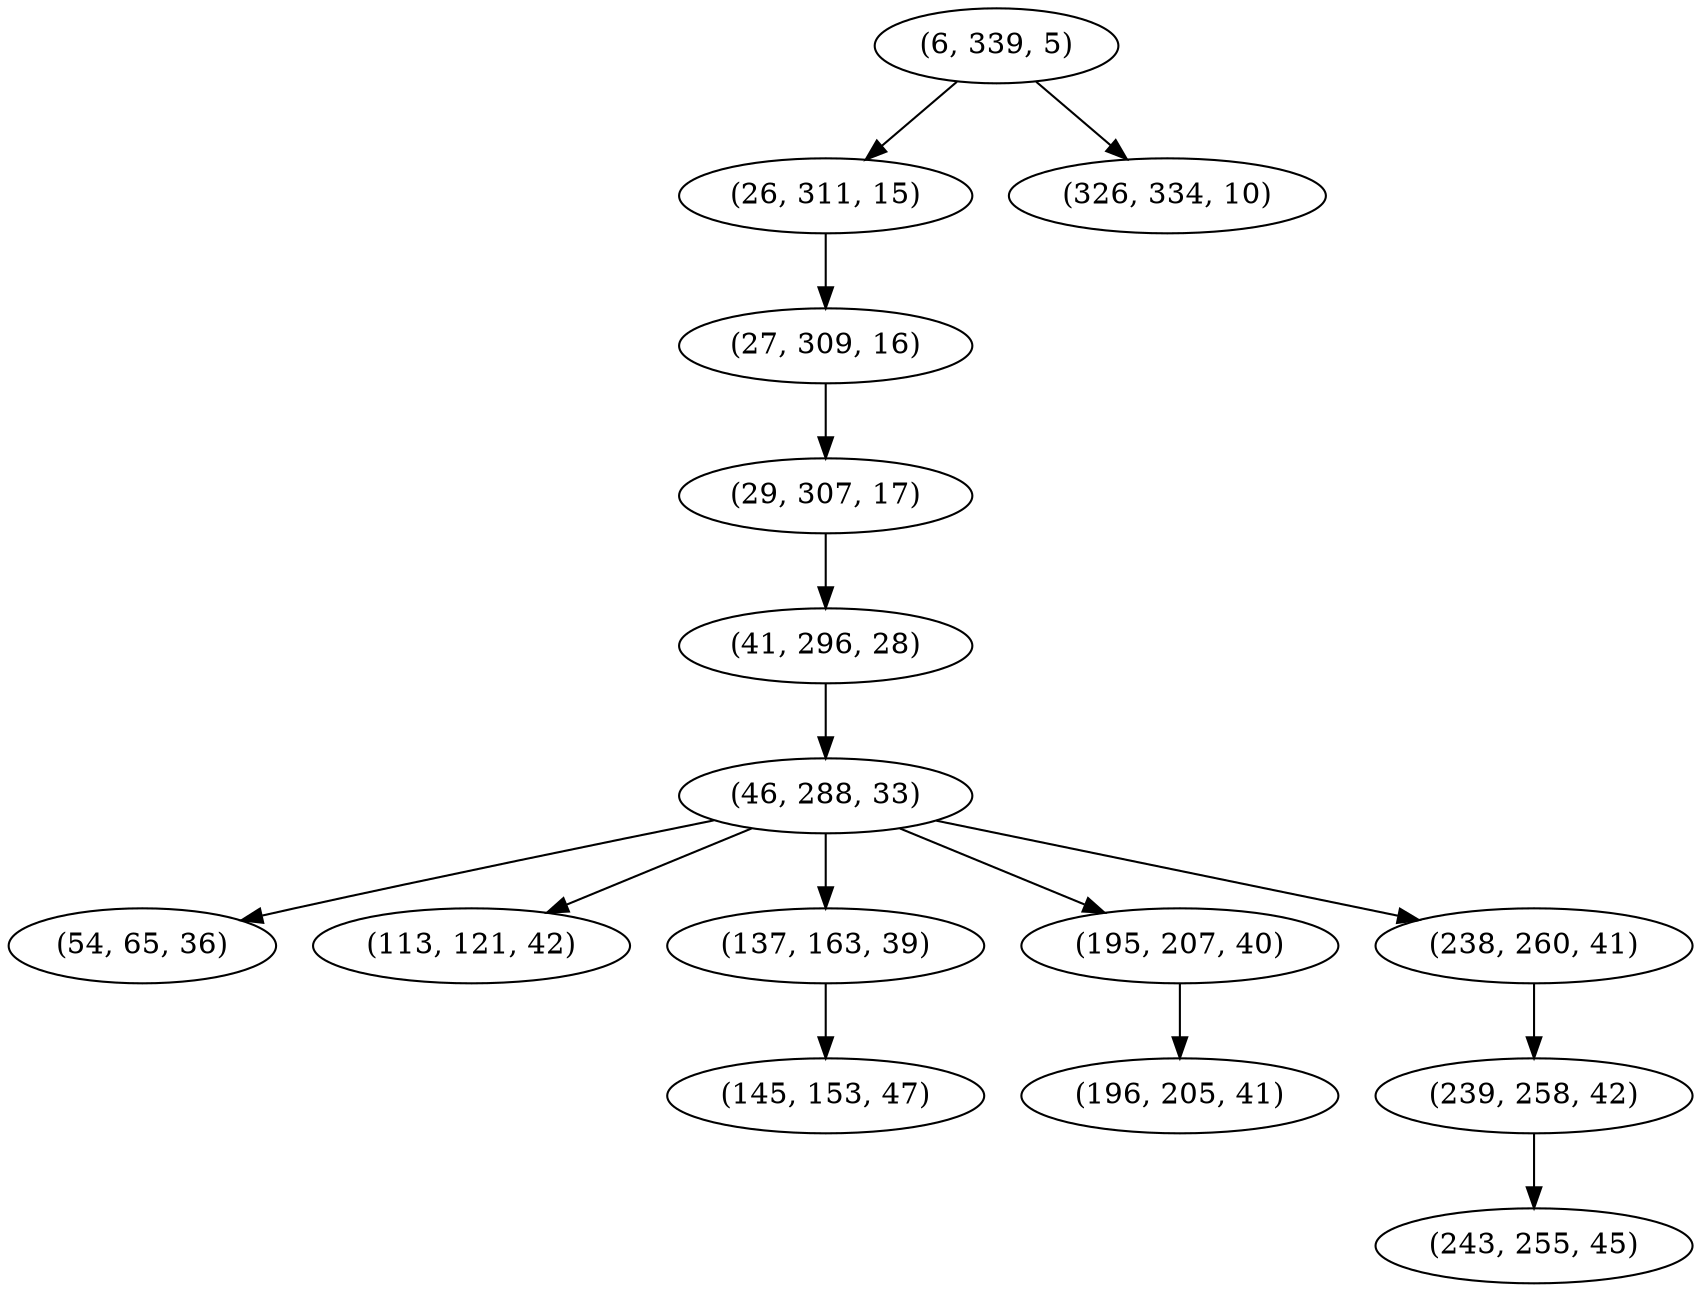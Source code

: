 digraph tree {
    "(6, 339, 5)";
    "(26, 311, 15)";
    "(27, 309, 16)";
    "(29, 307, 17)";
    "(41, 296, 28)";
    "(46, 288, 33)";
    "(54, 65, 36)";
    "(113, 121, 42)";
    "(137, 163, 39)";
    "(145, 153, 47)";
    "(195, 207, 40)";
    "(196, 205, 41)";
    "(238, 260, 41)";
    "(239, 258, 42)";
    "(243, 255, 45)";
    "(326, 334, 10)";
    "(6, 339, 5)" -> "(26, 311, 15)";
    "(6, 339, 5)" -> "(326, 334, 10)";
    "(26, 311, 15)" -> "(27, 309, 16)";
    "(27, 309, 16)" -> "(29, 307, 17)";
    "(29, 307, 17)" -> "(41, 296, 28)";
    "(41, 296, 28)" -> "(46, 288, 33)";
    "(46, 288, 33)" -> "(54, 65, 36)";
    "(46, 288, 33)" -> "(113, 121, 42)";
    "(46, 288, 33)" -> "(137, 163, 39)";
    "(46, 288, 33)" -> "(195, 207, 40)";
    "(46, 288, 33)" -> "(238, 260, 41)";
    "(137, 163, 39)" -> "(145, 153, 47)";
    "(195, 207, 40)" -> "(196, 205, 41)";
    "(238, 260, 41)" -> "(239, 258, 42)";
    "(239, 258, 42)" -> "(243, 255, 45)";
}
